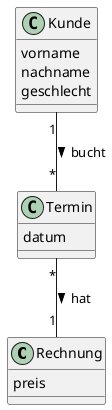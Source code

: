 @startuml

top to bottom direction


class Rechnung {
    preis
}

class Kunde {
    vorname
    nachname
    geschlecht
}

class Termin {
    datum
}


Kunde "1"--"*" Termin : bucht >
Termin "*"--"1" Rechnung : hat >




@enduml